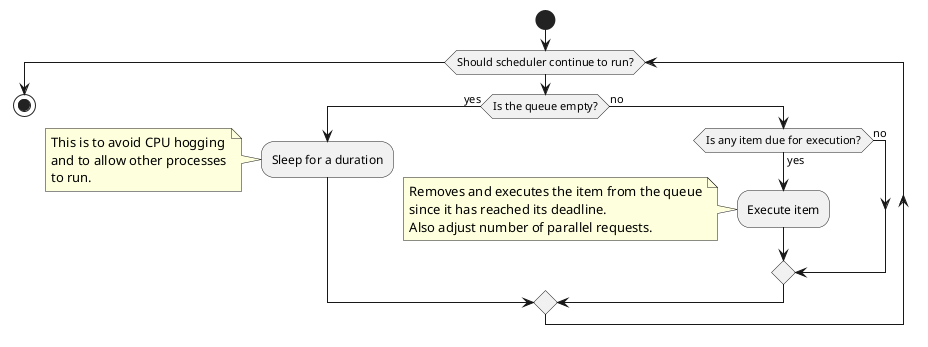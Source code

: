 @startuml
|DeadlineScheduler|
start
while (Should scheduler continue to run?)
    if (Is the queue empty?) then (yes)
        :Sleep for a duration;
        note left
            This is to avoid CPU hogging
            and to allow other processes
            to run.
        end note
    else (no)
        if (Is any item due for execution?) then (yes)
            :Execute item;
            note left
                Removes and executes the item from the queue
                since it has reached its deadline.
                Also adjust number of parallel requests.
            end note
        else (no)
        endif
    endif
endwhile
stop
@enduml
